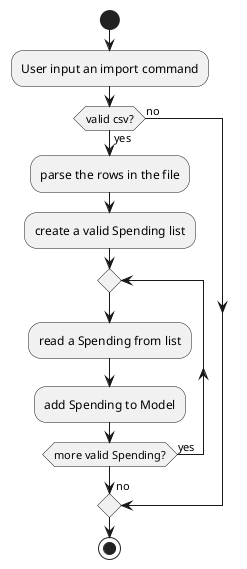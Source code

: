 @startuml
'(*)  --> "User input an import command"
'If "input is a valid csv file" then
'--> [Yes] "read in csv file"
'--> "parse the rows in the file"
'--> "create a valid `Spending` list"
'repeat
'  :
'--> "add spending"
'if "
'--> "run command"
'Endif
'-->(*)
start
:User input an import command;
if (valid csv?) then (yes)
:parse the rows in the file;
:create a valid Spending list;
repeat
  :read a Spending from list;
  :add Spending to Model;
repeat while (more valid Spending?) is (yes)
->no;
else (no)
endif
stop
@enduml
